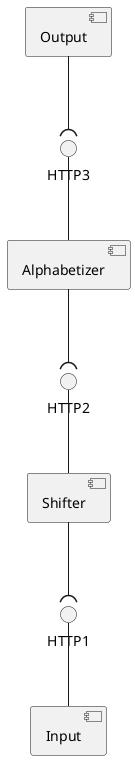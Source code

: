 @startuml 

[Input] as Input
[Shifter] as Shifter
[Alphabetizer] as Alphabetizer
[Output] as Output

Shifter --( HTTP1
HTTP1 -- Input
Alphabetizer --( HTTP2
HTTP2 -- Shifter
Output --( HTTP3
HTTP3 -- Alphabetizer

@enduml